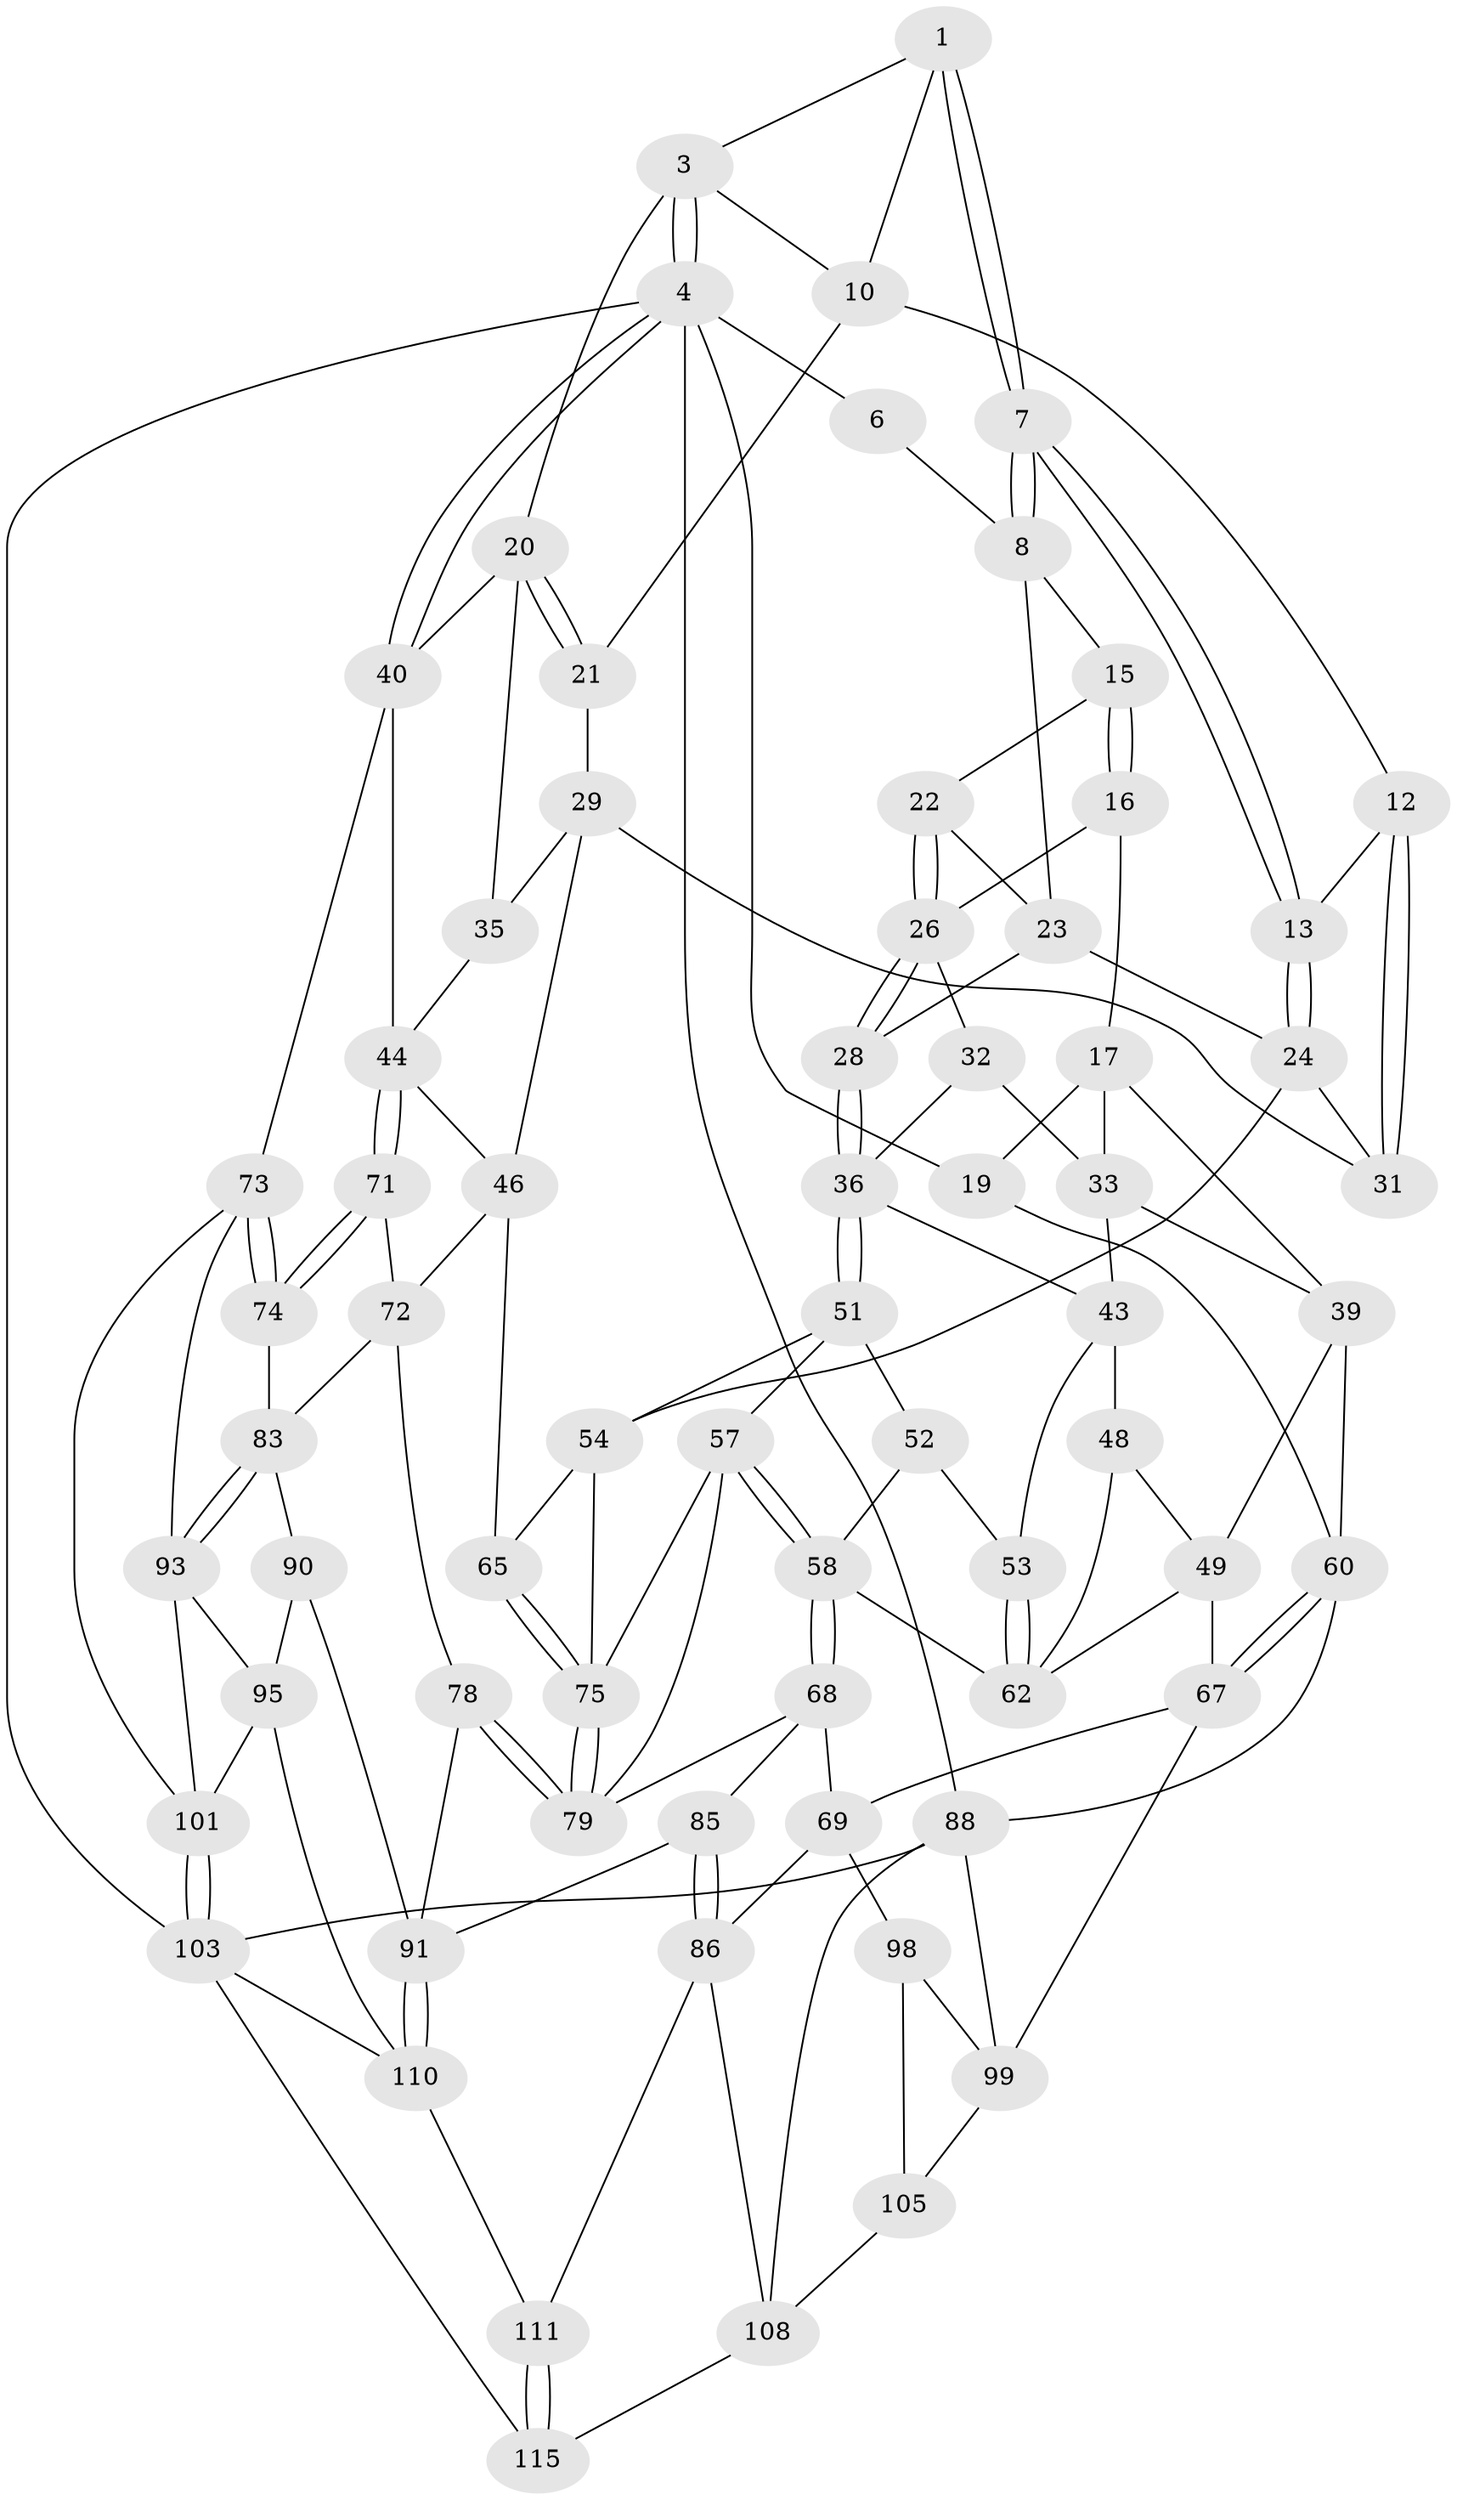 // original degree distribution, {3: 0.017241379310344827, 4: 0.25862068965517243, 6: 0.2413793103448276, 5: 0.4827586206896552}
// Generated by graph-tools (version 1.1) at 2025/42/03/06/25 10:42:32]
// undirected, 69 vertices, 154 edges
graph export_dot {
graph [start="1"]
  node [color=gray90,style=filled];
  1 [pos="+0.5618609974208607+0",super="+2"];
  3 [pos="+1+0",super="+14"];
  4 [pos="+1+0",super="+5"];
  6 [pos="+0.09926396046533179+0"];
  7 [pos="+0.44392956851873944+0.11830881040385745"];
  8 [pos="+0.35243808738744653+0.1323356343087391",super="+9"];
  10 [pos="+0.638067654296127+0",super="+11"];
  12 [pos="+0.5085962996524543+0.2115295378106085"];
  13 [pos="+0.4767716479891497+0.19473574608879773"];
  15 [pos="+0.1356316213413179+0.05806138011243529"];
  16 [pos="+0.12240918098279437+0.13277152016269986"];
  17 [pos="+0.0676318899034639+0.19557899858463507",super="+18"];
  19 [pos="+0+0.23205415353259023"];
  20 [pos="+0.8394175181421261+0.1863305178030755",super="+34"];
  21 [pos="+0.6950349449699738+0.14754172440192442"];
  22 [pos="+0.290459761212581+0.16823411878494596"];
  23 [pos="+0.3364296937687213+0.1488098081980035",super="+25"];
  24 [pos="+0.3856184628530684+0.3080346551426993",super="+42"];
  26 [pos="+0.2711499991580234+0.19424055517495564",super="+27"];
  28 [pos="+0.334631517152057+0.31396474281260633"];
  29 [pos="+0.6880994001037349+0.19389584879301314",super="+30"];
  31 [pos="+0.5760513155698004+0.3345157852844012"];
  32 [pos="+0.2094229220919467+0.28861829770217057"];
  33 [pos="+0.10329006640207754+0.24616467366814462",super="+38"];
  35 [pos="+0.753515537321909+0.327058653872303"];
  36 [pos="+0.32930901251519235+0.31754061054673555",super="+37"];
  39 [pos="+0.07516812350219525+0.3567161805458439",super="+50"];
  40 [pos="+1+0.21680738677355912",super="+41"];
  43 [pos="+0.1842027798140009+0.3292252706669382",super="+47"];
  44 [pos="+0.8382923427397969+0.41312175706088317",super="+45"];
  46 [pos="+0.6235054893305222+0.3886541994906834",super="+64"];
  48 [pos="+0.15216843549873002+0.4058867220194477"];
  49 [pos="+0.1258690245387626+0.4118106952690161",super="+66"];
  51 [pos="+0.31865362852312756+0.3561504339271958",super="+56"];
  52 [pos="+0.2852020637402433+0.3843056749425658"];
  53 [pos="+0.21389191102977165+0.3875934917237765"];
  54 [pos="+0.43625183472111484+0.4416818769198107",super="+55"];
  57 [pos="+0.2718659406681961+0.5146721836981196",super="+80"];
  58 [pos="+0.26972057868692695+0.515144953584139",super="+59"];
  60 [pos="+0+0.5404564124351081",super="+61"];
  62 [pos="+0.20901630567256665+0.4476602709191188",super="+63"];
  65 [pos="+0.5954701040576768+0.4597071919051043"];
  67 [pos="+0.03796158266238249+0.5556238627925939",super="+70"];
  68 [pos="+0.2416895979884121+0.563938979274237",super="+82"];
  69 [pos="+0.20969323149812827+0.5765431558222975",super="+87"];
  71 [pos="+0.8587505752013469+0.474348446766994"];
  72 [pos="+0.673628644736976+0.529468952249213",super="+77"];
  73 [pos="+1+0.549198495171057",super="+97"];
  74 [pos="+0.8846605641363438+0.4976625636758145"];
  75 [pos="+0.4715323695634237+0.5974248846618888",super="+76"];
  78 [pos="+0.5222511711531095+0.7027874262709111"];
  79 [pos="+0.47590206155302595+0.6278439948430565",super="+81"];
  83 [pos="+0.8123445210518525+0.6286295471715082",super="+84"];
  85 [pos="+0.29155969268336346+0.7438832914131724"];
  86 [pos="+0.2530593641650118+0.7824657240749389",super="+107"];
  88 [pos="+0+0.7592071331380996",super="+89"];
  90 [pos="+0.6952916509789585+0.7615767022232128"];
  91 [pos="+0.5317714307413274+0.7519807043942364",super="+92"];
  93 [pos="+0.8305736358475713+0.674819310138046",super="+94"];
  95 [pos="+0.8138331649288396+0.7838058506705621",super="+96"];
  98 [pos="+0.19295786788211622+0.7684331064104722",super="+104"];
  99 [pos="+0.1437266821504008+0.7208162115392789",super="+100"];
  101 [pos="+1+0.6937075755651789",super="+102"];
  103 [pos="+1+1",super="+113"];
  105 [pos="+0.07257754464337705+0.8122958093702275",super="+106"];
  108 [pos="+0.11687053277360308+1",super="+109"];
  110 [pos="+0.5160704371425968+0.8221753162433583",super="+114"];
  111 [pos="+0.4972380414655441+0.8468558476148779",super="+112"];
  115 [pos="+0.7314174443831153+1",super="+116"];
  1 -- 7;
  1 -- 7;
  1 -- 10;
  1 -- 3;
  3 -- 4;
  3 -- 4;
  3 -- 10;
  3 -- 20;
  4 -- 40;
  4 -- 40;
  4 -- 103;
  4 -- 19;
  4 -- 6;
  4 -- 88;
  6 -- 8;
  7 -- 8;
  7 -- 8;
  7 -- 13;
  7 -- 13;
  8 -- 23;
  8 -- 15;
  10 -- 12;
  10 -- 21;
  12 -- 13;
  12 -- 31;
  12 -- 31;
  13 -- 24;
  13 -- 24;
  15 -- 16;
  15 -- 16;
  15 -- 22;
  16 -- 17;
  16 -- 26;
  17 -- 33;
  17 -- 19;
  17 -- 39;
  19 -- 60;
  20 -- 21;
  20 -- 21;
  20 -- 40;
  20 -- 35;
  21 -- 29;
  22 -- 23;
  22 -- 26;
  22 -- 26;
  23 -- 24;
  23 -- 28;
  24 -- 54;
  24 -- 31;
  26 -- 28;
  26 -- 28;
  26 -- 32;
  28 -- 36;
  28 -- 36;
  29 -- 35;
  29 -- 46;
  29 -- 31;
  32 -- 33;
  32 -- 36;
  33 -- 43;
  33 -- 39;
  35 -- 44;
  36 -- 51;
  36 -- 51;
  36 -- 43;
  39 -- 49;
  39 -- 60;
  40 -- 73;
  40 -- 44;
  43 -- 48;
  43 -- 53;
  44 -- 71;
  44 -- 71;
  44 -- 46;
  46 -- 72;
  46 -- 65;
  48 -- 49;
  48 -- 62;
  49 -- 67;
  49 -- 62;
  51 -- 52;
  51 -- 57;
  51 -- 54;
  52 -- 53;
  52 -- 58;
  53 -- 62;
  53 -- 62;
  54 -- 65;
  54 -- 75;
  57 -- 58;
  57 -- 58;
  57 -- 75;
  57 -- 79;
  58 -- 68;
  58 -- 68;
  58 -- 62;
  60 -- 67;
  60 -- 67;
  60 -- 88;
  65 -- 75;
  65 -- 75;
  67 -- 99;
  67 -- 69;
  68 -- 69;
  68 -- 85;
  68 -- 79;
  69 -- 98;
  69 -- 86;
  71 -- 72;
  71 -- 74;
  71 -- 74;
  72 -- 78;
  72 -- 83;
  73 -- 74;
  73 -- 74;
  73 -- 101;
  73 -- 93;
  74 -- 83;
  75 -- 79;
  75 -- 79;
  78 -- 79;
  78 -- 79;
  78 -- 91;
  83 -- 93;
  83 -- 93;
  83 -- 90;
  85 -- 86;
  85 -- 86;
  85 -- 91;
  86 -- 108;
  86 -- 111;
  88 -- 99;
  88 -- 108;
  88 -- 103;
  90 -- 91;
  90 -- 95;
  91 -- 110;
  91 -- 110;
  93 -- 101;
  93 -- 95;
  95 -- 101;
  95 -- 110;
  98 -- 99;
  98 -- 105 [weight=2];
  99 -- 105;
  101 -- 103;
  101 -- 103;
  103 -- 115;
  103 -- 110;
  105 -- 108;
  108 -- 115;
  110 -- 111;
  111 -- 115 [weight=2];
  111 -- 115;
}

